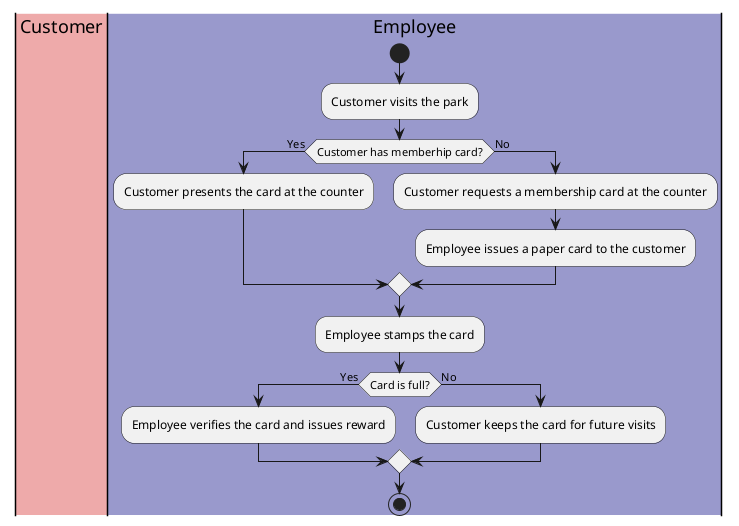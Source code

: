 @startuml
|#eeaaaa|Customer|
|#9999cc|Employee|
  start
  :Customer visits the park;
  if (Customer has memberhip card?) then (Yes)
    :Customer presents the card at the counter;
  else (No)
  :Customer requests a membership card at the counter;
  :Employee issues a paper card to the customer;
  endif
  :Employee stamps the card;
  if (Card is full?) then (Yes)
    :Employee verifies the card and issues reward;
  else (No)
    :Customer keeps the card for future visits;
  endif
  stop

@enduml
